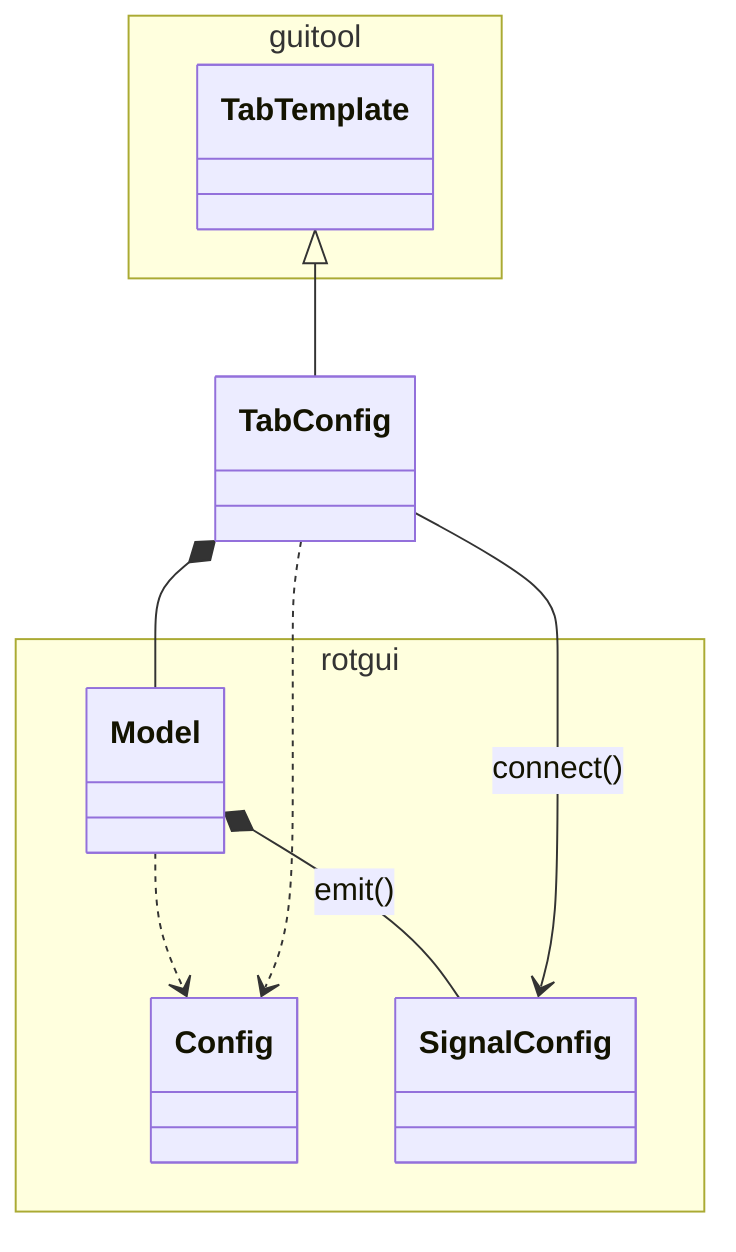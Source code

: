 classDiagram

namespace guitool {
  class TabTemplate
}

namespace rotgui {
  class Model
  class Config
  class SignalConfig
}

Model ..> Config
Model *-- SignalConfig : emit()

TabTemplate <|-- TabConfig

TabConfig *-- Model
TabConfig ..> Config
TabConfig --> SignalConfig : connect()